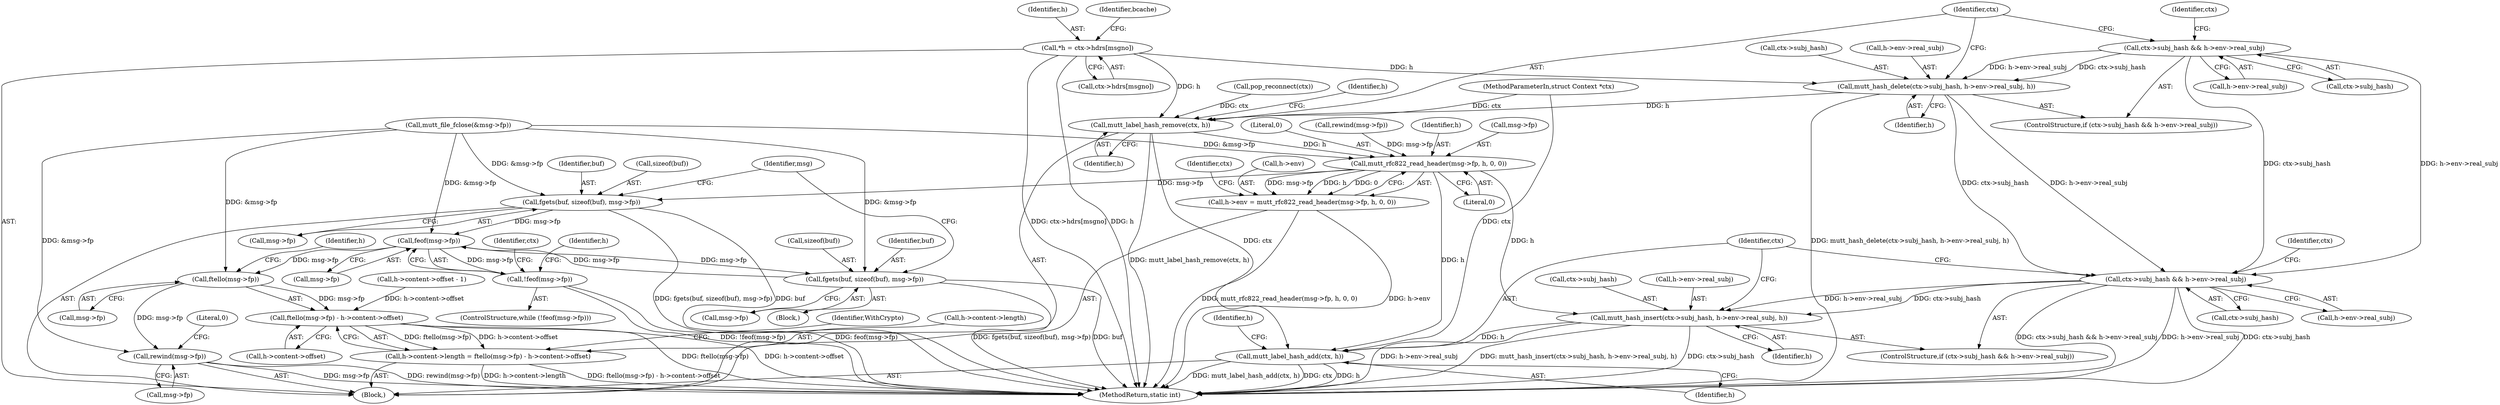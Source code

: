 digraph "0_neomutt_9bfab35522301794483f8f9ed60820bdec9be59e_2@API" {
"1000413" [label="(Call,mutt_hash_delete(ctx->subj_hash, h->env->real_subj, h))"];
"1000404" [label="(Call,ctx->subj_hash && h->env->real_subj)"];
"1000136" [label="(Call,*h = ctx->hdrs[msgno])"];
"1000423" [label="(Call,mutt_label_hash_remove(ctx, h))"];
"1000435" [label="(Call,mutt_rfc822_read_header(msg->fp, h, 0, 0))"];
"1000431" [label="(Call,h->env = mutt_rfc822_read_header(msg->fp, h, 0, 0))"];
"1000452" [label="(Call,mutt_hash_insert(ctx->subj_hash, h->env->real_subj, h))"];
"1000462" [label="(Call,mutt_label_hash_add(ctx, h))"];
"1000475" [label="(Call,fgets(buf, sizeof(buf), msg->fp))"];
"1000484" [label="(Call,feof(msg->fp))"];
"1000483" [label="(Call,!feof(msg->fp))"];
"1000497" [label="(Call,fgets(buf, sizeof(buf), msg->fp))"];
"1000511" [label="(Call,ftello(msg->fp))"];
"1000510" [label="(Call,ftello(msg->fp) - h->content->offset)"];
"1000504" [label="(Call,h->content->length = ftello(msg->fp) - h->content->offset)"];
"1000532" [label="(Call,rewind(msg->fp))"];
"1000443" [label="(Call,ctx->subj_hash && h->env->real_subj)"];
"1000464" [label="(Identifier,h)"];
"1000479" [label="(Call,msg->fp)"];
"1000447" [label="(Call,h->env->real_subj)"];
"1000260" [label="(Call,h->content->offset - 1)"];
"1000228" [label="(Call,pop_reconnect(ctx))"];
"1000138" [label="(Call,ctx->hdrs[msgno])"];
"1000467" [label="(Identifier,h)"];
"1000414" [label="(Call,ctx->subj_hash)"];
"1000443" [label="(Call,ctx->subj_hash && h->env->real_subj)"];
"1000440" [label="(Literal,0)"];
"1000512" [label="(Call,msg->fp)"];
"1000429" [label="(Identifier,h)"];
"1000112" [label="(MethodParameterIn,struct Context *ctx)"];
"1000501" [label="(Call,msg->fp)"];
"1000533" [label="(Call,msg->fp)"];
"1000499" [label="(Call,sizeof(buf))"];
"1000486" [label="(Identifier,msg)"];
"1000441" [label="(Literal,0)"];
"1000485" [label="(Call,msg->fp)"];
"1000504" [label="(Call,h->content->length = ftello(msg->fp) - h->content->offset)"];
"1000515" [label="(Call,h->content->offset)"];
"1000394" [label="(Call,rewind(msg->fp))"];
"1000475" [label="(Call,fgets(buf, sizeof(buf), msg->fp))"];
"1000422" [label="(Identifier,h)"];
"1000432" [label="(Call,h->env)"];
"1000413" [label="(Call,mutt_hash_delete(ctx->subj_hash, h->env->real_subj, h))"];
"1000461" [label="(Identifier,h)"];
"1000483" [label="(Call,!feof(msg->fp))"];
"1000488" [label="(Block,)"];
"1000453" [label="(Call,ctx->subj_hash)"];
"1000538" [label="(MethodReturn,static int)"];
"1000522" [label="(Identifier,WithCrypto)"];
"1000463" [label="(Identifier,ctx)"];
"1000477" [label="(Call,sizeof(buf))"];
"1000493" [label="(Identifier,ctx)"];
"1000497" [label="(Call,fgets(buf, sizeof(buf), msg->fp))"];
"1000476" [label="(Identifier,buf)"];
"1000408" [label="(Call,h->env->real_subj)"];
"1000510" [label="(Call,ftello(msg->fp) - h->content->offset)"];
"1000145" [label="(Identifier,bcache)"];
"1000517" [label="(Identifier,h)"];
"1000537" [label="(Literal,0)"];
"1000454" [label="(Identifier,ctx)"];
"1000423" [label="(Call,mutt_label_hash_remove(ctx, h))"];
"1000444" [label="(Call,ctx->subj_hash)"];
"1000405" [label="(Call,ctx->subj_hash)"];
"1000435" [label="(Call,mutt_rfc822_read_header(msg->fp, h, 0, 0))"];
"1000334" [label="(Call,mutt_file_fclose(&msg->fp))"];
"1000404" [label="(Call,ctx->subj_hash && h->env->real_subj)"];
"1000442" [label="(ControlStructure,if (ctx->subj_hash && h->env->real_subj))"];
"1000425" [label="(Identifier,h)"];
"1000439" [label="(Identifier,h)"];
"1000462" [label="(Call,mutt_label_hash_add(ctx, h))"];
"1000424" [label="(Identifier,ctx)"];
"1000137" [label="(Identifier,h)"];
"1000436" [label="(Call,msg->fp)"];
"1000115" [label="(Block,)"];
"1000507" [label="(Identifier,h)"];
"1000498" [label="(Identifier,buf)"];
"1000505" [label="(Call,h->content->length)"];
"1000456" [label="(Call,h->env->real_subj)"];
"1000445" [label="(Identifier,ctx)"];
"1000431" [label="(Call,h->env = mutt_rfc822_read_header(msg->fp, h, 0, 0))"];
"1000482" [label="(ControlStructure,while (!feof(msg->fp)))"];
"1000136" [label="(Call,*h = ctx->hdrs[msgno])"];
"1000484" [label="(Call,feof(msg->fp))"];
"1000511" [label="(Call,ftello(msg->fp))"];
"1000417" [label="(Call,h->env->real_subj)"];
"1000532" [label="(Call,rewind(msg->fp))"];
"1000415" [label="(Identifier,ctx)"];
"1000452" [label="(Call,mutt_hash_insert(ctx->subj_hash, h->env->real_subj, h))"];
"1000403" [label="(ControlStructure,if (ctx->subj_hash && h->env->real_subj))"];
"1000413" -> "1000403"  [label="AST: "];
"1000413" -> "1000422"  [label="CFG: "];
"1000414" -> "1000413"  [label="AST: "];
"1000417" -> "1000413"  [label="AST: "];
"1000422" -> "1000413"  [label="AST: "];
"1000424" -> "1000413"  [label="CFG: "];
"1000413" -> "1000538"  [label="DDG: mutt_hash_delete(ctx->subj_hash, h->env->real_subj, h)"];
"1000404" -> "1000413"  [label="DDG: ctx->subj_hash"];
"1000404" -> "1000413"  [label="DDG: h->env->real_subj"];
"1000136" -> "1000413"  [label="DDG: h"];
"1000413" -> "1000423"  [label="DDG: h"];
"1000413" -> "1000443"  [label="DDG: ctx->subj_hash"];
"1000413" -> "1000443"  [label="DDG: h->env->real_subj"];
"1000404" -> "1000403"  [label="AST: "];
"1000404" -> "1000405"  [label="CFG: "];
"1000404" -> "1000408"  [label="CFG: "];
"1000405" -> "1000404"  [label="AST: "];
"1000408" -> "1000404"  [label="AST: "];
"1000415" -> "1000404"  [label="CFG: "];
"1000424" -> "1000404"  [label="CFG: "];
"1000404" -> "1000443"  [label="DDG: ctx->subj_hash"];
"1000404" -> "1000443"  [label="DDG: h->env->real_subj"];
"1000136" -> "1000115"  [label="AST: "];
"1000136" -> "1000138"  [label="CFG: "];
"1000137" -> "1000136"  [label="AST: "];
"1000138" -> "1000136"  [label="AST: "];
"1000145" -> "1000136"  [label="CFG: "];
"1000136" -> "1000538"  [label="DDG: ctx->hdrs[msgno]"];
"1000136" -> "1000538"  [label="DDG: h"];
"1000136" -> "1000423"  [label="DDG: h"];
"1000423" -> "1000115"  [label="AST: "];
"1000423" -> "1000425"  [label="CFG: "];
"1000424" -> "1000423"  [label="AST: "];
"1000425" -> "1000423"  [label="AST: "];
"1000429" -> "1000423"  [label="CFG: "];
"1000423" -> "1000538"  [label="DDG: mutt_label_hash_remove(ctx, h)"];
"1000228" -> "1000423"  [label="DDG: ctx"];
"1000112" -> "1000423"  [label="DDG: ctx"];
"1000423" -> "1000435"  [label="DDG: h"];
"1000423" -> "1000462"  [label="DDG: ctx"];
"1000435" -> "1000431"  [label="AST: "];
"1000435" -> "1000441"  [label="CFG: "];
"1000436" -> "1000435"  [label="AST: "];
"1000439" -> "1000435"  [label="AST: "];
"1000440" -> "1000435"  [label="AST: "];
"1000441" -> "1000435"  [label="AST: "];
"1000431" -> "1000435"  [label="CFG: "];
"1000435" -> "1000431"  [label="DDG: msg->fp"];
"1000435" -> "1000431"  [label="DDG: h"];
"1000435" -> "1000431"  [label="DDG: 0"];
"1000334" -> "1000435"  [label="DDG: &msg->fp"];
"1000394" -> "1000435"  [label="DDG: msg->fp"];
"1000435" -> "1000452"  [label="DDG: h"];
"1000435" -> "1000462"  [label="DDG: h"];
"1000435" -> "1000475"  [label="DDG: msg->fp"];
"1000431" -> "1000115"  [label="AST: "];
"1000432" -> "1000431"  [label="AST: "];
"1000445" -> "1000431"  [label="CFG: "];
"1000431" -> "1000538"  [label="DDG: h->env"];
"1000431" -> "1000538"  [label="DDG: mutt_rfc822_read_header(msg->fp, h, 0, 0)"];
"1000452" -> "1000442"  [label="AST: "];
"1000452" -> "1000461"  [label="CFG: "];
"1000453" -> "1000452"  [label="AST: "];
"1000456" -> "1000452"  [label="AST: "];
"1000461" -> "1000452"  [label="AST: "];
"1000463" -> "1000452"  [label="CFG: "];
"1000452" -> "1000538"  [label="DDG: mutt_hash_insert(ctx->subj_hash, h->env->real_subj, h)"];
"1000452" -> "1000538"  [label="DDG: ctx->subj_hash"];
"1000452" -> "1000538"  [label="DDG: h->env->real_subj"];
"1000443" -> "1000452"  [label="DDG: ctx->subj_hash"];
"1000443" -> "1000452"  [label="DDG: h->env->real_subj"];
"1000452" -> "1000462"  [label="DDG: h"];
"1000462" -> "1000115"  [label="AST: "];
"1000462" -> "1000464"  [label="CFG: "];
"1000463" -> "1000462"  [label="AST: "];
"1000464" -> "1000462"  [label="AST: "];
"1000467" -> "1000462"  [label="CFG: "];
"1000462" -> "1000538"  [label="DDG: ctx"];
"1000462" -> "1000538"  [label="DDG: h"];
"1000462" -> "1000538"  [label="DDG: mutt_label_hash_add(ctx, h)"];
"1000112" -> "1000462"  [label="DDG: ctx"];
"1000475" -> "1000115"  [label="AST: "];
"1000475" -> "1000479"  [label="CFG: "];
"1000476" -> "1000475"  [label="AST: "];
"1000477" -> "1000475"  [label="AST: "];
"1000479" -> "1000475"  [label="AST: "];
"1000486" -> "1000475"  [label="CFG: "];
"1000475" -> "1000538"  [label="DDG: buf"];
"1000475" -> "1000538"  [label="DDG: fgets(buf, sizeof(buf), msg->fp)"];
"1000334" -> "1000475"  [label="DDG: &msg->fp"];
"1000475" -> "1000484"  [label="DDG: msg->fp"];
"1000484" -> "1000483"  [label="AST: "];
"1000484" -> "1000485"  [label="CFG: "];
"1000485" -> "1000484"  [label="AST: "];
"1000483" -> "1000484"  [label="CFG: "];
"1000484" -> "1000483"  [label="DDG: msg->fp"];
"1000497" -> "1000484"  [label="DDG: msg->fp"];
"1000334" -> "1000484"  [label="DDG: &msg->fp"];
"1000484" -> "1000497"  [label="DDG: msg->fp"];
"1000484" -> "1000511"  [label="DDG: msg->fp"];
"1000483" -> "1000482"  [label="AST: "];
"1000493" -> "1000483"  [label="CFG: "];
"1000507" -> "1000483"  [label="CFG: "];
"1000483" -> "1000538"  [label="DDG: !feof(msg->fp)"];
"1000483" -> "1000538"  [label="DDG: feof(msg->fp)"];
"1000497" -> "1000488"  [label="AST: "];
"1000497" -> "1000501"  [label="CFG: "];
"1000498" -> "1000497"  [label="AST: "];
"1000499" -> "1000497"  [label="AST: "];
"1000501" -> "1000497"  [label="AST: "];
"1000486" -> "1000497"  [label="CFG: "];
"1000497" -> "1000538"  [label="DDG: buf"];
"1000497" -> "1000538"  [label="DDG: fgets(buf, sizeof(buf), msg->fp)"];
"1000334" -> "1000497"  [label="DDG: &msg->fp"];
"1000511" -> "1000510"  [label="AST: "];
"1000511" -> "1000512"  [label="CFG: "];
"1000512" -> "1000511"  [label="AST: "];
"1000517" -> "1000511"  [label="CFG: "];
"1000511" -> "1000510"  [label="DDG: msg->fp"];
"1000334" -> "1000511"  [label="DDG: &msg->fp"];
"1000511" -> "1000532"  [label="DDG: msg->fp"];
"1000510" -> "1000504"  [label="AST: "];
"1000510" -> "1000515"  [label="CFG: "];
"1000515" -> "1000510"  [label="AST: "];
"1000504" -> "1000510"  [label="CFG: "];
"1000510" -> "1000538"  [label="DDG: ftello(msg->fp)"];
"1000510" -> "1000538"  [label="DDG: h->content->offset"];
"1000510" -> "1000504"  [label="DDG: ftello(msg->fp)"];
"1000510" -> "1000504"  [label="DDG: h->content->offset"];
"1000260" -> "1000510"  [label="DDG: h->content->offset"];
"1000504" -> "1000115"  [label="AST: "];
"1000505" -> "1000504"  [label="AST: "];
"1000522" -> "1000504"  [label="CFG: "];
"1000504" -> "1000538"  [label="DDG: h->content->length"];
"1000504" -> "1000538"  [label="DDG: ftello(msg->fp) - h->content->offset"];
"1000532" -> "1000115"  [label="AST: "];
"1000532" -> "1000533"  [label="CFG: "];
"1000533" -> "1000532"  [label="AST: "];
"1000537" -> "1000532"  [label="CFG: "];
"1000532" -> "1000538"  [label="DDG: msg->fp"];
"1000532" -> "1000538"  [label="DDG: rewind(msg->fp)"];
"1000334" -> "1000532"  [label="DDG: &msg->fp"];
"1000443" -> "1000442"  [label="AST: "];
"1000443" -> "1000444"  [label="CFG: "];
"1000443" -> "1000447"  [label="CFG: "];
"1000444" -> "1000443"  [label="AST: "];
"1000447" -> "1000443"  [label="AST: "];
"1000454" -> "1000443"  [label="CFG: "];
"1000463" -> "1000443"  [label="CFG: "];
"1000443" -> "1000538"  [label="DDG: ctx->subj_hash && h->env->real_subj"];
"1000443" -> "1000538"  [label="DDG: h->env->real_subj"];
"1000443" -> "1000538"  [label="DDG: ctx->subj_hash"];
}

